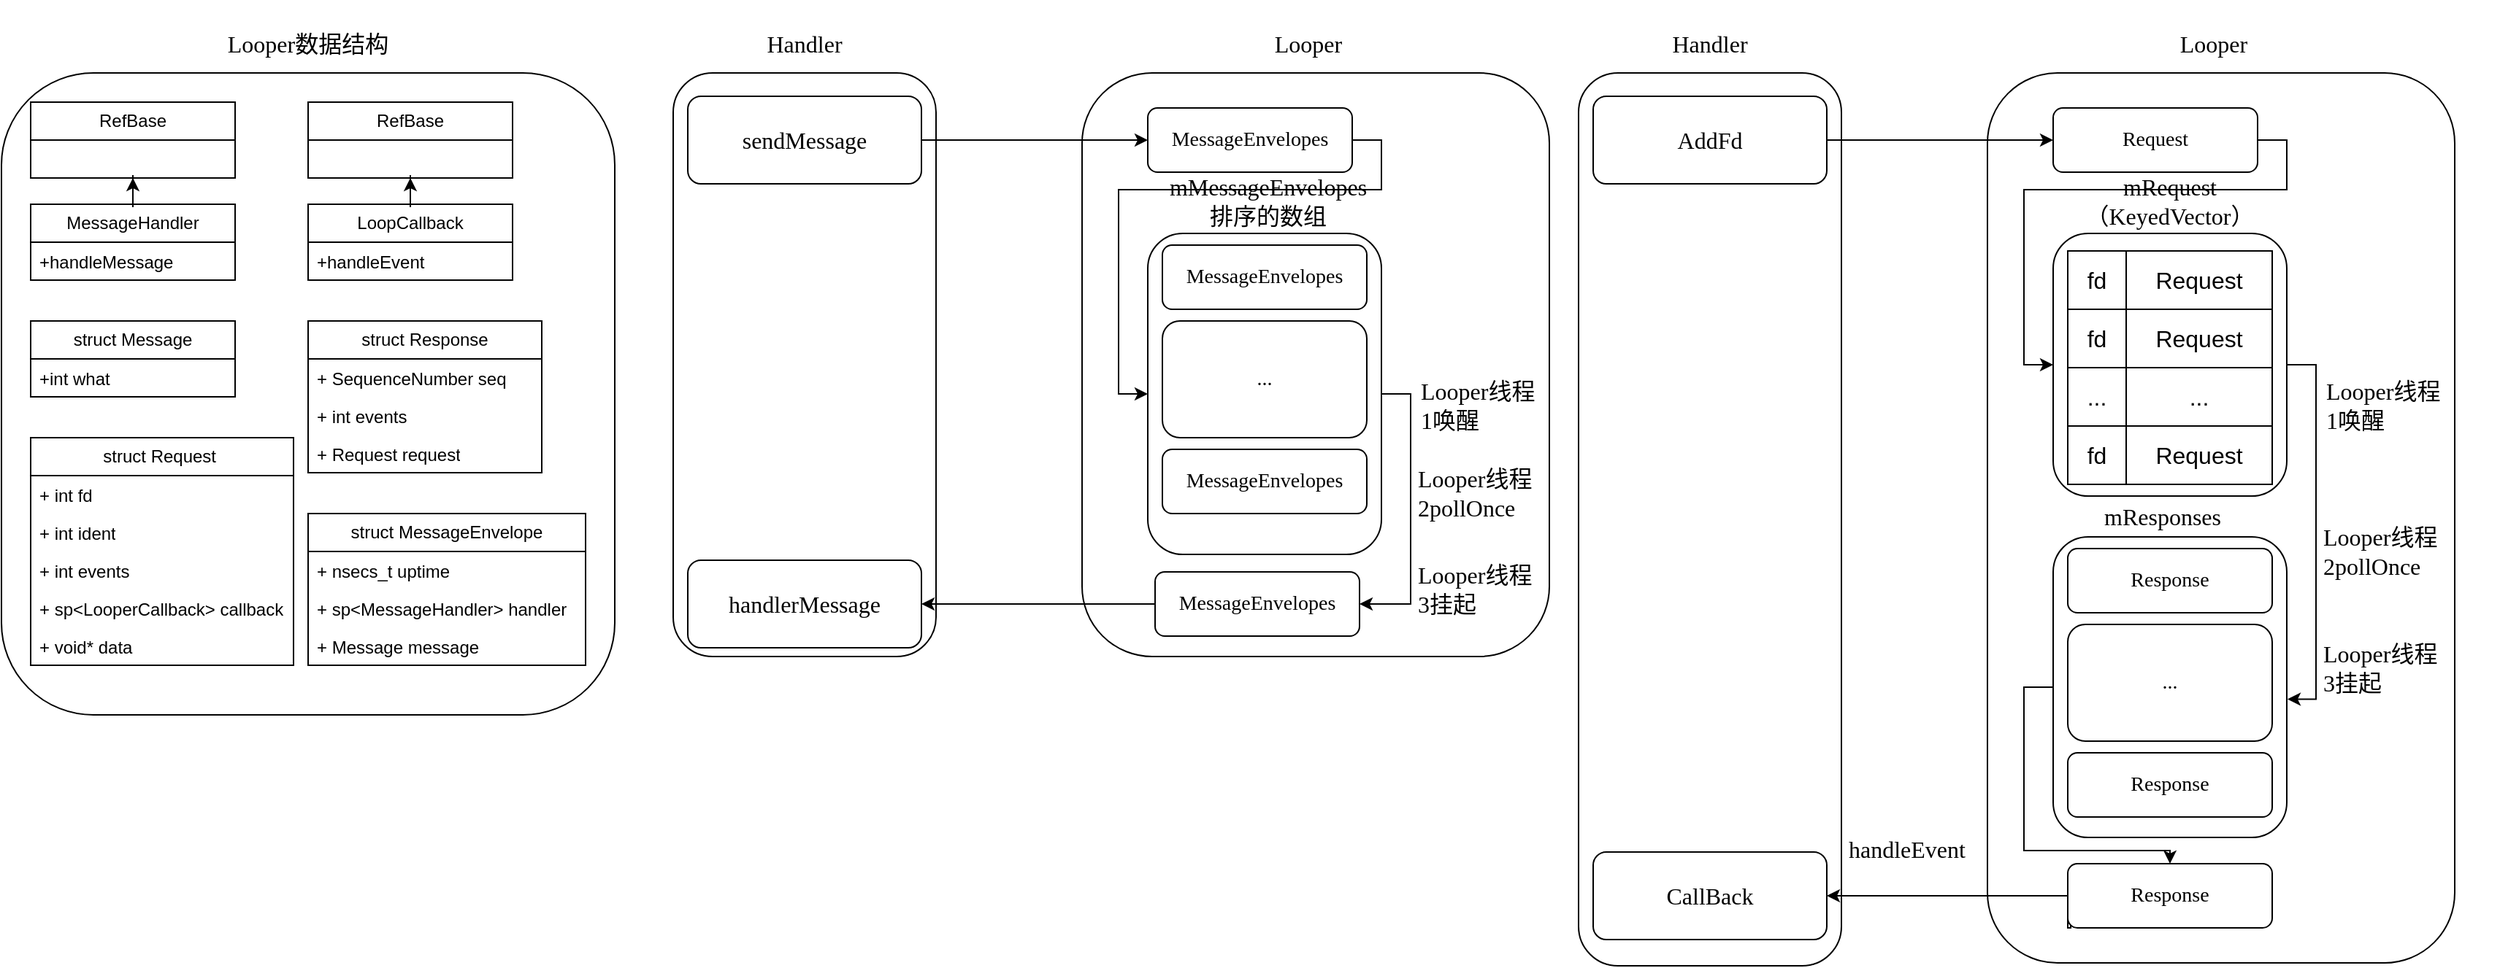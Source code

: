 <mxfile version="21.4.0" type="github">
  <diagram name="第 1 页" id="yGEDltwQHPP4p9jh612I">
    <mxGraphModel dx="1050" dy="625" grid="0" gridSize="10" guides="1" tooltips="1" connect="1" arrows="1" fold="1" page="1" pageScale="1" pageWidth="2336" pageHeight="1654" math="0" shadow="0">
      <root>
        <mxCell id="0" />
        <mxCell id="1" parent="0" />
        <mxCell id="_-670UKAEwn_WgO5kzJD-1" value="" style="rounded=1;whiteSpace=wrap;html=1;" vertex="1" parent="1">
          <mxGeometry x="140" y="100" width="420" height="440" as="geometry" />
        </mxCell>
        <mxCell id="_-670UKAEwn_WgO5kzJD-2" value="Looper数据结构" style="rounded=1;whiteSpace=wrap;html=1;strokeColor=none;fillColor=none;fontSize=16;fontFamily=Comic Sans MS;" vertex="1" parent="1">
          <mxGeometry x="290" y="50" width="120" height="60" as="geometry" />
        </mxCell>
        <mxCell id="_-670UKAEwn_WgO5kzJD-10" value="" style="edgeStyle=orthogonalEdgeStyle;rounded=0;orthogonalLoop=1;jettySize=auto;html=1;entryX=0.5;entryY=0;entryDx=0;entryDy=0;endArrow=none;endFill=0;startArrow=classic;startFill=1;" edge="1" parent="1" source="_-670UKAEwn_WgO5kzJD-3" target="_-670UKAEwn_WgO5kzJD-7">
          <mxGeometry relative="1" as="geometry" />
        </mxCell>
        <mxCell id="_-670UKAEwn_WgO5kzJD-3" value="RefBase" style="swimlane;fontStyle=0;childLayout=stackLayout;horizontal=1;startSize=26;fillColor=none;horizontalStack=0;resizeParent=1;resizeParentMax=0;resizeLast=0;collapsible=1;marginBottom=0;whiteSpace=wrap;html=1;" vertex="1" parent="1">
          <mxGeometry x="160" y="120" width="140" height="52" as="geometry" />
        </mxCell>
        <mxCell id="_-670UKAEwn_WgO5kzJD-6" value="&amp;nbsp;" style="text;strokeColor=none;fillColor=none;align=left;verticalAlign=top;spacingLeft=4;spacingRight=4;overflow=hidden;rotatable=0;points=[[0,0.5],[1,0.5]];portConstraint=eastwest;whiteSpace=wrap;html=1;" vertex="1" parent="_-670UKAEwn_WgO5kzJD-3">
          <mxGeometry y="26" width="140" height="26" as="geometry" />
        </mxCell>
        <mxCell id="_-670UKAEwn_WgO5kzJD-7" value="MessageHandler" style="swimlane;fontStyle=0;childLayout=stackLayout;horizontal=1;startSize=26;fillColor=none;horizontalStack=0;resizeParent=1;resizeParentMax=0;resizeLast=0;collapsible=1;marginBottom=0;whiteSpace=wrap;html=1;" vertex="1" parent="1">
          <mxGeometry x="160" y="190" width="140" height="52" as="geometry" />
        </mxCell>
        <mxCell id="_-670UKAEwn_WgO5kzJD-8" value="+handleMessage&amp;nbsp;" style="text;strokeColor=none;fillColor=none;align=left;verticalAlign=top;spacingLeft=4;spacingRight=4;overflow=hidden;rotatable=0;points=[[0,0.5],[1,0.5]];portConstraint=eastwest;whiteSpace=wrap;html=1;" vertex="1" parent="_-670UKAEwn_WgO5kzJD-7">
          <mxGeometry y="26" width="140" height="26" as="geometry" />
        </mxCell>
        <mxCell id="_-670UKAEwn_WgO5kzJD-11" value="" style="edgeStyle=orthogonalEdgeStyle;rounded=0;orthogonalLoop=1;jettySize=auto;html=1;entryX=0.5;entryY=0;entryDx=0;entryDy=0;endArrow=none;endFill=0;startArrow=classic;startFill=1;" edge="1" source="_-670UKAEwn_WgO5kzJD-12" target="_-670UKAEwn_WgO5kzJD-14" parent="1">
          <mxGeometry relative="1" as="geometry" />
        </mxCell>
        <mxCell id="_-670UKAEwn_WgO5kzJD-12" value="RefBase" style="swimlane;fontStyle=0;childLayout=stackLayout;horizontal=1;startSize=26;fillColor=none;horizontalStack=0;resizeParent=1;resizeParentMax=0;resizeLast=0;collapsible=1;marginBottom=0;whiteSpace=wrap;html=1;" vertex="1" parent="1">
          <mxGeometry x="350" y="120" width="140" height="52" as="geometry" />
        </mxCell>
        <mxCell id="_-670UKAEwn_WgO5kzJD-13" value="&amp;nbsp;" style="text;strokeColor=none;fillColor=none;align=left;verticalAlign=top;spacingLeft=4;spacingRight=4;overflow=hidden;rotatable=0;points=[[0,0.5],[1,0.5]];portConstraint=eastwest;whiteSpace=wrap;html=1;" vertex="1" parent="_-670UKAEwn_WgO5kzJD-12">
          <mxGeometry y="26" width="140" height="26" as="geometry" />
        </mxCell>
        <mxCell id="_-670UKAEwn_WgO5kzJD-14" value="LoopCallback" style="swimlane;fontStyle=0;childLayout=stackLayout;horizontal=1;startSize=26;fillColor=none;horizontalStack=0;resizeParent=1;resizeParentMax=0;resizeLast=0;collapsible=1;marginBottom=0;whiteSpace=wrap;html=1;" vertex="1" parent="1">
          <mxGeometry x="350" y="190" width="140" height="52" as="geometry" />
        </mxCell>
        <mxCell id="_-670UKAEwn_WgO5kzJD-15" value="&lt;pre style=&quot;border: 0px; margin-top: 0px; margin-bottom: 0px; background-color: rgb(255, 255, 255);&quot;&gt;&lt;font face=&quot;Helvetica&quot;&gt;+handleEvent&lt;/font&gt;&lt;br&gt;&lt;/pre&gt;" style="text;strokeColor=none;fillColor=none;align=left;verticalAlign=top;spacingLeft=4;spacingRight=4;overflow=hidden;rotatable=0;points=[[0,0.5],[1,0.5]];portConstraint=eastwest;whiteSpace=wrap;html=1;" vertex="1" parent="_-670UKAEwn_WgO5kzJD-14">
          <mxGeometry y="26" width="140" height="26" as="geometry" />
        </mxCell>
        <mxCell id="_-670UKAEwn_WgO5kzJD-16" value="struct Message" style="swimlane;fontStyle=0;childLayout=stackLayout;horizontal=1;startSize=26;fillColor=none;horizontalStack=0;resizeParent=1;resizeParentMax=0;resizeLast=0;collapsible=1;marginBottom=0;whiteSpace=wrap;html=1;" vertex="1" parent="1">
          <mxGeometry x="160" y="270" width="140" height="52" as="geometry" />
        </mxCell>
        <mxCell id="_-670UKAEwn_WgO5kzJD-17" value="+int what&amp;nbsp;" style="text;strokeColor=none;fillColor=none;align=left;verticalAlign=top;spacingLeft=4;spacingRight=4;overflow=hidden;rotatable=0;points=[[0,0.5],[1,0.5]];portConstraint=eastwest;whiteSpace=wrap;html=1;" vertex="1" parent="_-670UKAEwn_WgO5kzJD-16">
          <mxGeometry y="26" width="140" height="26" as="geometry" />
        </mxCell>
        <mxCell id="_-670UKAEwn_WgO5kzJD-20" value="struct Response" style="swimlane;fontStyle=0;childLayout=stackLayout;horizontal=1;startSize=26;fillColor=none;horizontalStack=0;resizeParent=1;resizeParentMax=0;resizeLast=0;collapsible=1;marginBottom=0;whiteSpace=wrap;html=1;" vertex="1" parent="1">
          <mxGeometry x="350" y="270" width="160" height="104" as="geometry" />
        </mxCell>
        <mxCell id="_-670UKAEwn_WgO5kzJD-21" value="+&amp;nbsp;SequenceNumber seq" style="text;strokeColor=none;fillColor=none;align=left;verticalAlign=top;spacingLeft=4;spacingRight=4;overflow=hidden;rotatable=0;points=[[0,0.5],[1,0.5]];portConstraint=eastwest;whiteSpace=wrap;html=1;" vertex="1" parent="_-670UKAEwn_WgO5kzJD-20">
          <mxGeometry y="26" width="160" height="26" as="geometry" />
        </mxCell>
        <mxCell id="_-670UKAEwn_WgO5kzJD-22" value="+&amp;nbsp;int events" style="text;strokeColor=none;fillColor=none;align=left;verticalAlign=top;spacingLeft=4;spacingRight=4;overflow=hidden;rotatable=0;points=[[0,0.5],[1,0.5]];portConstraint=eastwest;whiteSpace=wrap;html=1;" vertex="1" parent="_-670UKAEwn_WgO5kzJD-20">
          <mxGeometry y="52" width="160" height="26" as="geometry" />
        </mxCell>
        <mxCell id="_-670UKAEwn_WgO5kzJD-23" value="+&amp;nbsp;Request request" style="text;strokeColor=none;fillColor=none;align=left;verticalAlign=top;spacingLeft=4;spacingRight=4;overflow=hidden;rotatable=0;points=[[0,0.5],[1,0.5]];portConstraint=eastwest;whiteSpace=wrap;html=1;" vertex="1" parent="_-670UKAEwn_WgO5kzJD-20">
          <mxGeometry y="78" width="160" height="26" as="geometry" />
        </mxCell>
        <mxCell id="_-670UKAEwn_WgO5kzJD-24" value="struct Request&amp;nbsp;" style="swimlane;fontStyle=0;childLayout=stackLayout;horizontal=1;startSize=26;fillColor=none;horizontalStack=0;resizeParent=1;resizeParentMax=0;resizeLast=0;collapsible=1;marginBottom=0;whiteSpace=wrap;html=1;" vertex="1" parent="1">
          <mxGeometry x="160" y="350" width="180" height="156" as="geometry" />
        </mxCell>
        <mxCell id="_-670UKAEwn_WgO5kzJD-25" value="+&amp;nbsp;int fd" style="text;strokeColor=none;fillColor=none;align=left;verticalAlign=top;spacingLeft=4;spacingRight=4;overflow=hidden;rotatable=0;points=[[0,0.5],[1,0.5]];portConstraint=eastwest;whiteSpace=wrap;html=1;" vertex="1" parent="_-670UKAEwn_WgO5kzJD-24">
          <mxGeometry y="26" width="180" height="26" as="geometry" />
        </mxCell>
        <mxCell id="_-670UKAEwn_WgO5kzJD-26" value="+&amp;nbsp;int ident" style="text;strokeColor=none;fillColor=none;align=left;verticalAlign=top;spacingLeft=4;spacingRight=4;overflow=hidden;rotatable=0;points=[[0,0.5],[1,0.5]];portConstraint=eastwest;whiteSpace=wrap;html=1;" vertex="1" parent="_-670UKAEwn_WgO5kzJD-24">
          <mxGeometry y="52" width="180" height="26" as="geometry" />
        </mxCell>
        <mxCell id="_-670UKAEwn_WgO5kzJD-27" value="+&amp;nbsp;int events" style="text;strokeColor=none;fillColor=none;align=left;verticalAlign=top;spacingLeft=4;spacingRight=4;overflow=hidden;rotatable=0;points=[[0,0.5],[1,0.5]];portConstraint=eastwest;whiteSpace=wrap;html=1;" vertex="1" parent="_-670UKAEwn_WgO5kzJD-24">
          <mxGeometry y="78" width="180" height="26" as="geometry" />
        </mxCell>
        <mxCell id="_-670UKAEwn_WgO5kzJD-29" value="+&amp;nbsp;sp&amp;lt;LooperCallback&amp;gt; callback" style="text;strokeColor=none;fillColor=none;align=left;verticalAlign=top;spacingLeft=4;spacingRight=4;overflow=hidden;rotatable=0;points=[[0,0.5],[1,0.5]];portConstraint=eastwest;whiteSpace=wrap;html=1;" vertex="1" parent="_-670UKAEwn_WgO5kzJD-24">
          <mxGeometry y="104" width="180" height="26" as="geometry" />
        </mxCell>
        <mxCell id="_-670UKAEwn_WgO5kzJD-28" value="+&amp;nbsp;void* data" style="text;strokeColor=none;fillColor=none;align=left;verticalAlign=top;spacingLeft=4;spacingRight=4;overflow=hidden;rotatable=0;points=[[0,0.5],[1,0.5]];portConstraint=eastwest;whiteSpace=wrap;html=1;" vertex="1" parent="_-670UKAEwn_WgO5kzJD-24">
          <mxGeometry y="130" width="180" height="26" as="geometry" />
        </mxCell>
        <mxCell id="_-670UKAEwn_WgO5kzJD-30" value="struct MessageEnvelope" style="swimlane;fontStyle=0;childLayout=stackLayout;horizontal=1;startSize=26;fillColor=none;horizontalStack=0;resizeParent=1;resizeParentMax=0;resizeLast=0;collapsible=1;marginBottom=0;whiteSpace=wrap;html=1;" vertex="1" parent="1">
          <mxGeometry x="350" y="402" width="190" height="104" as="geometry" />
        </mxCell>
        <mxCell id="_-670UKAEwn_WgO5kzJD-31" value="+&amp;nbsp;nsecs_t uptime" style="text;strokeColor=none;fillColor=none;align=left;verticalAlign=top;spacingLeft=4;spacingRight=4;overflow=hidden;rotatable=0;points=[[0,0.5],[1,0.5]];portConstraint=eastwest;whiteSpace=wrap;html=1;" vertex="1" parent="_-670UKAEwn_WgO5kzJD-30">
          <mxGeometry y="26" width="190" height="26" as="geometry" />
        </mxCell>
        <mxCell id="_-670UKAEwn_WgO5kzJD-32" value="+&amp;nbsp;sp&amp;lt;MessageHandler&amp;gt; handler" style="text;strokeColor=none;fillColor=none;align=left;verticalAlign=top;spacingLeft=4;spacingRight=4;overflow=hidden;rotatable=0;points=[[0,0.5],[1,0.5]];portConstraint=eastwest;whiteSpace=wrap;html=1;" vertex="1" parent="_-670UKAEwn_WgO5kzJD-30">
          <mxGeometry y="52" width="190" height="26" as="geometry" />
        </mxCell>
        <mxCell id="_-670UKAEwn_WgO5kzJD-33" value="+&amp;nbsp;Message message" style="text;strokeColor=none;fillColor=none;align=left;verticalAlign=top;spacingLeft=4;spacingRight=4;overflow=hidden;rotatable=0;points=[[0,0.5],[1,0.5]];portConstraint=eastwest;whiteSpace=wrap;html=1;" vertex="1" parent="_-670UKAEwn_WgO5kzJD-30">
          <mxGeometry y="78" width="190" height="26" as="geometry" />
        </mxCell>
        <mxCell id="_-670UKAEwn_WgO5kzJD-34" value="" style="rounded=1;whiteSpace=wrap;html=1;" vertex="1" parent="1">
          <mxGeometry x="600" y="100" width="180" height="400" as="geometry" />
        </mxCell>
        <mxCell id="_-670UKAEwn_WgO5kzJD-35" value="Handler" style="rounded=1;whiteSpace=wrap;html=1;strokeColor=none;fillColor=none;fontSize=16;fontFamily=Comic Sans MS;" vertex="1" parent="1">
          <mxGeometry x="630" y="50" width="120" height="60" as="geometry" />
        </mxCell>
        <mxCell id="_-670UKAEwn_WgO5kzJD-36" value="&lt;font style=&quot;font-size: 16px;&quot;&gt;sendMessage&lt;/font&gt;" style="rounded=1;whiteSpace=wrap;html=1;fontFamily=Comic Sans MS;" vertex="1" parent="1">
          <mxGeometry x="610" y="116" width="160" height="60" as="geometry" />
        </mxCell>
        <mxCell id="_-670UKAEwn_WgO5kzJD-37" value="&lt;font style=&quot;font-size: 16px;&quot;&gt;handlerMessage&lt;/font&gt;" style="rounded=1;whiteSpace=wrap;html=1;fontFamily=Comic Sans MS;" vertex="1" parent="1">
          <mxGeometry x="610" y="434" width="160" height="60" as="geometry" />
        </mxCell>
        <mxCell id="_-670UKAEwn_WgO5kzJD-38" value="" style="rounded=1;whiteSpace=wrap;html=1;" vertex="1" parent="1">
          <mxGeometry x="880" y="100" width="320" height="400" as="geometry" />
        </mxCell>
        <mxCell id="_-670UKAEwn_WgO5kzJD-39" value="Looper" style="rounded=1;whiteSpace=wrap;html=1;strokeColor=none;fillColor=none;fontSize=16;fontFamily=Comic Sans MS;" vertex="1" parent="1">
          <mxGeometry x="975" y="50" width="120" height="60" as="geometry" />
        </mxCell>
        <mxCell id="_-670UKAEwn_WgO5kzJD-46" style="edgeStyle=orthogonalEdgeStyle;rounded=0;orthogonalLoop=1;jettySize=auto;html=1;exitX=1;exitY=0.5;exitDx=0;exitDy=0;entryX=1;entryY=0.5;entryDx=0;entryDy=0;" edge="1" parent="1" source="_-670UKAEwn_WgO5kzJD-40" target="_-670UKAEwn_WgO5kzJD-45">
          <mxGeometry relative="1" as="geometry" />
        </mxCell>
        <mxCell id="_-670UKAEwn_WgO5kzJD-40" value="" style="rounded=1;whiteSpace=wrap;html=1;fontFamily=Comic Sans MS;" vertex="1" parent="1">
          <mxGeometry x="925" y="210" width="160" height="220" as="geometry" />
        </mxCell>
        <mxCell id="_-670UKAEwn_WgO5kzJD-41" value="mMessageEnvelopes&lt;br&gt;排序的数组" style="rounded=1;whiteSpace=wrap;html=1;strokeColor=none;fillColor=none;fontSize=16;fontFamily=Comic Sans MS;" vertex="1" parent="1">
          <mxGeometry x="945" y="158" width="125" height="60" as="geometry" />
        </mxCell>
        <mxCell id="_-670UKAEwn_WgO5kzJD-42" value="MessageEnvelopes" style="rounded=1;whiteSpace=wrap;html=1;fontSize=14;fontFamily=Comic Sans MS;" vertex="1" parent="1">
          <mxGeometry x="935" y="218" width="140" height="44" as="geometry" />
        </mxCell>
        <mxCell id="_-670UKAEwn_WgO5kzJD-43" value="MessageEnvelopes" style="rounded=1;whiteSpace=wrap;html=1;fontSize=14;fontFamily=Comic Sans MS;" vertex="1" parent="1">
          <mxGeometry x="935" y="358" width="140" height="44" as="geometry" />
        </mxCell>
        <mxCell id="_-670UKAEwn_WgO5kzJD-44" value="..." style="rounded=1;whiteSpace=wrap;html=1;fontSize=14;fontFamily=Comic Sans MS;" vertex="1" parent="1">
          <mxGeometry x="935" y="270" width="140" height="80" as="geometry" />
        </mxCell>
        <mxCell id="_-670UKAEwn_WgO5kzJD-50" style="edgeStyle=orthogonalEdgeStyle;rounded=0;orthogonalLoop=1;jettySize=auto;html=1;exitX=0;exitY=0.5;exitDx=0;exitDy=0;" edge="1" parent="1" source="_-670UKAEwn_WgO5kzJD-45" target="_-670UKAEwn_WgO5kzJD-37">
          <mxGeometry relative="1" as="geometry" />
        </mxCell>
        <mxCell id="_-670UKAEwn_WgO5kzJD-45" value="MessageEnvelopes" style="rounded=1;whiteSpace=wrap;html=1;fontSize=14;fontFamily=Comic Sans MS;" vertex="1" parent="1">
          <mxGeometry x="930" y="442" width="140" height="44" as="geometry" />
        </mxCell>
        <mxCell id="_-670UKAEwn_WgO5kzJD-49" style="edgeStyle=orthogonalEdgeStyle;rounded=0;orthogonalLoop=1;jettySize=auto;html=1;exitX=1;exitY=0.5;exitDx=0;exitDy=0;entryX=0;entryY=0.5;entryDx=0;entryDy=0;" edge="1" parent="1" source="_-670UKAEwn_WgO5kzJD-47" target="_-670UKAEwn_WgO5kzJD-40">
          <mxGeometry relative="1" as="geometry">
            <Array as="points">
              <mxPoint x="1085" y="146" />
              <mxPoint x="1085" y="180" />
              <mxPoint x="905" y="180" />
              <mxPoint x="905" y="320" />
            </Array>
          </mxGeometry>
        </mxCell>
        <mxCell id="_-670UKAEwn_WgO5kzJD-47" value="MessageEnvelopes" style="rounded=1;whiteSpace=wrap;html=1;fontSize=14;fontFamily=Comic Sans MS;" vertex="1" parent="1">
          <mxGeometry x="925" y="124" width="140" height="44" as="geometry" />
        </mxCell>
        <mxCell id="_-670UKAEwn_WgO5kzJD-48" style="edgeStyle=orthogonalEdgeStyle;rounded=0;orthogonalLoop=1;jettySize=auto;html=1;exitX=1;exitY=0.5;exitDx=0;exitDy=0;entryX=0;entryY=0.5;entryDx=0;entryDy=0;" edge="1" parent="1" source="_-670UKAEwn_WgO5kzJD-36" target="_-670UKAEwn_WgO5kzJD-47">
          <mxGeometry relative="1" as="geometry" />
        </mxCell>
        <mxCell id="_-670UKAEwn_WgO5kzJD-51" value="Looper线程&lt;br&gt;2pollOnce" style="rounded=1;whiteSpace=wrap;html=1;strokeColor=none;fillColor=none;fontSize=16;fontFamily=Comic Sans MS;align=left;" vertex="1" parent="1">
          <mxGeometry x="1108" y="358" width="120" height="60" as="geometry" />
        </mxCell>
        <mxCell id="_-670UKAEwn_WgO5kzJD-52" value="&lt;div style=&quot;&quot;&gt;&lt;span style=&quot;background-color: initial;&quot;&gt;Looper线程&lt;/span&gt;&lt;/div&gt;1唤醒" style="rounded=1;whiteSpace=wrap;html=1;strokeColor=none;fillColor=none;fontSize=16;fontFamily=Comic Sans MS;align=left;" vertex="1" parent="1">
          <mxGeometry x="1110" y="298" width="120" height="60" as="geometry" />
        </mxCell>
        <mxCell id="_-670UKAEwn_WgO5kzJD-53" value="Looper线程&lt;br&gt;3挂起" style="rounded=1;whiteSpace=wrap;html=1;strokeColor=none;fillColor=none;fontSize=16;fontFamily=Comic Sans MS;align=left;" vertex="1" parent="1">
          <mxGeometry x="1108" y="424" width="120" height="60" as="geometry" />
        </mxCell>
        <mxCell id="_-670UKAEwn_WgO5kzJD-54" value="" style="rounded=1;whiteSpace=wrap;html=1;" vertex="1" parent="1">
          <mxGeometry x="1220" y="100" width="180" height="612" as="geometry" />
        </mxCell>
        <mxCell id="_-670UKAEwn_WgO5kzJD-55" value="Handler" style="rounded=1;whiteSpace=wrap;html=1;strokeColor=none;fillColor=none;fontSize=16;fontFamily=Comic Sans MS;" vertex="1" parent="1">
          <mxGeometry x="1250" y="50" width="120" height="60" as="geometry" />
        </mxCell>
        <mxCell id="_-670UKAEwn_WgO5kzJD-56" value="&lt;font style=&quot;font-size: 16px;&quot;&gt;AddFd&lt;/font&gt;" style="rounded=1;whiteSpace=wrap;html=1;fontFamily=Comic Sans MS;" vertex="1" parent="1">
          <mxGeometry x="1230" y="116" width="160" height="60" as="geometry" />
        </mxCell>
        <mxCell id="_-670UKAEwn_WgO5kzJD-57" value="&lt;font style=&quot;font-size: 16px;&quot;&gt;CallBack&lt;/font&gt;" style="rounded=1;whiteSpace=wrap;html=1;fontFamily=Comic Sans MS;" vertex="1" parent="1">
          <mxGeometry x="1230" y="634" width="160" height="60" as="geometry" />
        </mxCell>
        <mxCell id="_-670UKAEwn_WgO5kzJD-58" value="" style="rounded=1;whiteSpace=wrap;html=1;" vertex="1" parent="1">
          <mxGeometry x="1500" y="100" width="320" height="610" as="geometry" />
        </mxCell>
        <mxCell id="_-670UKAEwn_WgO5kzJD-59" value="Looper" style="rounded=1;whiteSpace=wrap;html=1;strokeColor=none;fillColor=none;fontSize=16;fontFamily=Comic Sans MS;" vertex="1" parent="1">
          <mxGeometry x="1595" y="50" width="120" height="60" as="geometry" />
        </mxCell>
        <mxCell id="_-670UKAEwn_WgO5kzJD-60" style="edgeStyle=orthogonalEdgeStyle;rounded=0;orthogonalLoop=1;jettySize=auto;html=1;exitX=1;exitY=0.5;exitDx=0;exitDy=0;entryX=1.003;entryY=0.54;entryDx=0;entryDy=0;entryPerimeter=0;" edge="1" source="_-670UKAEwn_WgO5kzJD-61" target="_-670UKAEwn_WgO5kzJD-124" parent="1">
          <mxGeometry relative="1" as="geometry">
            <mxPoint x="1690" y="464" as="targetPoint" />
          </mxGeometry>
        </mxCell>
        <mxCell id="_-670UKAEwn_WgO5kzJD-61" value="" style="rounded=1;whiteSpace=wrap;html=1;fontFamily=Comic Sans MS;" vertex="1" parent="1">
          <mxGeometry x="1545" y="210" width="160" height="180" as="geometry" />
        </mxCell>
        <mxCell id="_-670UKAEwn_WgO5kzJD-62" value="mRequest（KeyedVector）" style="rounded=1;whiteSpace=wrap;html=1;strokeColor=none;fillColor=none;fontSize=16;fontFamily=Comic Sans MS;" vertex="1" parent="1">
          <mxGeometry x="1565" y="158" width="120" height="60" as="geometry" />
        </mxCell>
        <mxCell id="_-670UKAEwn_WgO5kzJD-68" style="edgeStyle=orthogonalEdgeStyle;rounded=0;orthogonalLoop=1;jettySize=auto;html=1;exitX=1;exitY=0.5;exitDx=0;exitDy=0;entryX=0;entryY=0.5;entryDx=0;entryDy=0;" edge="1" source="_-670UKAEwn_WgO5kzJD-69" target="_-670UKAEwn_WgO5kzJD-61" parent="1">
          <mxGeometry relative="1" as="geometry">
            <Array as="points">
              <mxPoint x="1705" y="146" />
              <mxPoint x="1705" y="180" />
              <mxPoint x="1525" y="180" />
              <mxPoint x="1525" y="300" />
            </Array>
          </mxGeometry>
        </mxCell>
        <mxCell id="_-670UKAEwn_WgO5kzJD-69" value="Request" style="rounded=1;whiteSpace=wrap;html=1;fontSize=14;fontFamily=Comic Sans MS;" vertex="1" parent="1">
          <mxGeometry x="1545" y="124" width="140" height="44" as="geometry" />
        </mxCell>
        <mxCell id="_-670UKAEwn_WgO5kzJD-70" style="edgeStyle=orthogonalEdgeStyle;rounded=0;orthogonalLoop=1;jettySize=auto;html=1;exitX=1;exitY=0.5;exitDx=0;exitDy=0;entryX=0;entryY=0.5;entryDx=0;entryDy=0;" edge="1" source="_-670UKAEwn_WgO5kzJD-56" target="_-670UKAEwn_WgO5kzJD-69" parent="1">
          <mxGeometry relative="1" as="geometry" />
        </mxCell>
        <mxCell id="_-670UKAEwn_WgO5kzJD-71" value="Looper线程&lt;br&gt;2pollOnce" style="rounded=1;whiteSpace=wrap;html=1;strokeColor=none;fillColor=none;fontSize=16;fontFamily=Comic Sans MS;align=left;" vertex="1" parent="1">
          <mxGeometry x="1728" y="398" width="120" height="60" as="geometry" />
        </mxCell>
        <mxCell id="_-670UKAEwn_WgO5kzJD-72" value="&lt;div style=&quot;&quot;&gt;&lt;span style=&quot;background-color: initial;&quot;&gt;Looper线程&lt;/span&gt;&lt;/div&gt;1唤醒" style="rounded=1;whiteSpace=wrap;html=1;strokeColor=none;fillColor=none;fontSize=16;fontFamily=Comic Sans MS;align=left;" vertex="1" parent="1">
          <mxGeometry x="1730" y="298" width="120" height="60" as="geometry" />
        </mxCell>
        <mxCell id="_-670UKAEwn_WgO5kzJD-73" value="Looper线程&lt;br&gt;3挂起" style="rounded=1;whiteSpace=wrap;html=1;strokeColor=none;fillColor=none;fontSize=16;fontFamily=Comic Sans MS;align=left;" vertex="1" parent="1">
          <mxGeometry x="1728" y="478" width="120" height="60" as="geometry" />
        </mxCell>
        <mxCell id="_-670UKAEwn_WgO5kzJD-74" value="" style="shape=table;startSize=0;container=1;collapsible=0;childLayout=tableLayout;" vertex="1" parent="1">
          <mxGeometry x="1555" y="222" width="140" height="160" as="geometry" />
        </mxCell>
        <mxCell id="_-670UKAEwn_WgO5kzJD-75" value="" style="shape=tableRow;horizontal=0;startSize=0;swimlaneHead=0;swimlaneBody=0;strokeColor=inherit;top=0;left=0;bottom=0;right=0;collapsible=0;dropTarget=0;fillColor=none;points=[[0,0.5],[1,0.5]];portConstraint=eastwest;" vertex="1" parent="_-670UKAEwn_WgO5kzJD-74">
          <mxGeometry width="140" height="40" as="geometry" />
        </mxCell>
        <mxCell id="_-670UKAEwn_WgO5kzJD-76" value="fd" style="shape=partialRectangle;html=1;whiteSpace=wrap;connectable=0;strokeColor=inherit;overflow=hidden;fillColor=none;top=0;left=0;bottom=0;right=0;pointerEvents=1;fontSize=16;" vertex="1" parent="_-670UKAEwn_WgO5kzJD-75">
          <mxGeometry width="40" height="40" as="geometry">
            <mxRectangle width="40" height="40" as="alternateBounds" />
          </mxGeometry>
        </mxCell>
        <mxCell id="_-670UKAEwn_WgO5kzJD-77" value="&lt;font style=&quot;font-size: 16px;&quot;&gt;Request&lt;/font&gt;" style="shape=partialRectangle;html=1;whiteSpace=wrap;connectable=0;strokeColor=inherit;overflow=hidden;fillColor=none;top=0;left=0;bottom=0;right=0;pointerEvents=1;" vertex="1" parent="_-670UKAEwn_WgO5kzJD-75">
          <mxGeometry x="40" width="100" height="40" as="geometry">
            <mxRectangle width="100" height="40" as="alternateBounds" />
          </mxGeometry>
        </mxCell>
        <mxCell id="_-670UKAEwn_WgO5kzJD-78" value="" style="shape=tableRow;horizontal=0;startSize=0;swimlaneHead=0;swimlaneBody=0;strokeColor=inherit;top=0;left=0;bottom=0;right=0;collapsible=0;dropTarget=0;fillColor=none;points=[[0,0.5],[1,0.5]];portConstraint=eastwest;" vertex="1" parent="_-670UKAEwn_WgO5kzJD-74">
          <mxGeometry y="40" width="140" height="40" as="geometry" />
        </mxCell>
        <mxCell id="_-670UKAEwn_WgO5kzJD-79" value="fd" style="shape=partialRectangle;html=1;whiteSpace=wrap;connectable=0;strokeColor=inherit;overflow=hidden;fillColor=none;top=0;left=0;bottom=0;right=0;pointerEvents=1;fontSize=16;" vertex="1" parent="_-670UKAEwn_WgO5kzJD-78">
          <mxGeometry width="40" height="40" as="geometry">
            <mxRectangle width="40" height="40" as="alternateBounds" />
          </mxGeometry>
        </mxCell>
        <mxCell id="_-670UKAEwn_WgO5kzJD-80" value="Request" style="shape=partialRectangle;html=1;whiteSpace=wrap;connectable=0;strokeColor=inherit;overflow=hidden;fillColor=none;top=0;left=0;bottom=0;right=0;pointerEvents=1;fontSize=16;" vertex="1" parent="_-670UKAEwn_WgO5kzJD-78">
          <mxGeometry x="40" width="100" height="40" as="geometry">
            <mxRectangle width="100" height="40" as="alternateBounds" />
          </mxGeometry>
        </mxCell>
        <mxCell id="_-670UKAEwn_WgO5kzJD-81" value="" style="shape=tableRow;horizontal=0;startSize=0;swimlaneHead=0;swimlaneBody=0;strokeColor=inherit;top=0;left=0;bottom=0;right=0;collapsible=0;dropTarget=0;fillColor=none;points=[[0,0.5],[1,0.5]];portConstraint=eastwest;" vertex="1" parent="_-670UKAEwn_WgO5kzJD-74">
          <mxGeometry y="80" width="140" height="40" as="geometry" />
        </mxCell>
        <mxCell id="_-670UKAEwn_WgO5kzJD-82" value="..." style="shape=partialRectangle;html=1;whiteSpace=wrap;connectable=0;strokeColor=inherit;overflow=hidden;fillColor=none;top=0;left=0;bottom=0;right=0;pointerEvents=1;fontSize=16;" vertex="1" parent="_-670UKAEwn_WgO5kzJD-81">
          <mxGeometry width="40" height="40" as="geometry">
            <mxRectangle width="40" height="40" as="alternateBounds" />
          </mxGeometry>
        </mxCell>
        <mxCell id="_-670UKAEwn_WgO5kzJD-83" value="..." style="shape=partialRectangle;html=1;whiteSpace=wrap;connectable=0;strokeColor=inherit;overflow=hidden;fillColor=none;top=0;left=0;bottom=0;right=0;pointerEvents=1;fontSize=16;" vertex="1" parent="_-670UKAEwn_WgO5kzJD-81">
          <mxGeometry x="40" width="100" height="40" as="geometry">
            <mxRectangle width="100" height="40" as="alternateBounds" />
          </mxGeometry>
        </mxCell>
        <mxCell id="_-670UKAEwn_WgO5kzJD-84" value="" style="shape=tableRow;horizontal=0;startSize=0;swimlaneHead=0;swimlaneBody=0;strokeColor=inherit;top=0;left=0;bottom=0;right=0;collapsible=0;dropTarget=0;fillColor=none;points=[[0,0.5],[1,0.5]];portConstraint=eastwest;" vertex="1" parent="_-670UKAEwn_WgO5kzJD-74">
          <mxGeometry y="120" width="140" height="40" as="geometry" />
        </mxCell>
        <mxCell id="_-670UKAEwn_WgO5kzJD-85" value="fd" style="shape=partialRectangle;html=1;whiteSpace=wrap;connectable=0;strokeColor=inherit;overflow=hidden;fillColor=none;top=0;left=0;bottom=0;right=0;pointerEvents=1;fontSize=16;" vertex="1" parent="_-670UKAEwn_WgO5kzJD-84">
          <mxGeometry width="40" height="40" as="geometry">
            <mxRectangle width="40" height="40" as="alternateBounds" />
          </mxGeometry>
        </mxCell>
        <mxCell id="_-670UKAEwn_WgO5kzJD-86" value="Request" style="shape=partialRectangle;html=1;whiteSpace=wrap;connectable=0;strokeColor=inherit;overflow=hidden;fillColor=none;top=0;left=0;bottom=0;right=0;pointerEvents=1;fontSize=16;" vertex="1" parent="_-670UKAEwn_WgO5kzJD-84">
          <mxGeometry x="40" width="100" height="40" as="geometry">
            <mxRectangle width="100" height="40" as="alternateBounds" />
          </mxGeometry>
        </mxCell>
        <mxCell id="_-670UKAEwn_WgO5kzJD-123" value="mResponses" style="rounded=1;whiteSpace=wrap;html=1;strokeColor=none;fillColor=none;fontSize=16;fontFamily=Comic Sans MS;" vertex="1" parent="1">
          <mxGeometry x="1560" y="374" width="120" height="60" as="geometry" />
        </mxCell>
        <mxCell id="_-670UKAEwn_WgO5kzJD-130" style="edgeStyle=orthogonalEdgeStyle;rounded=0;orthogonalLoop=1;jettySize=auto;html=1;exitX=0;exitY=0.5;exitDx=0;exitDy=0;entryX=0.5;entryY=0;entryDx=0;entryDy=0;" edge="1" parent="1" source="_-670UKAEwn_WgO5kzJD-124" target="_-670UKAEwn_WgO5kzJD-129">
          <mxGeometry relative="1" as="geometry">
            <Array as="points">
              <mxPoint x="1525" y="521" />
              <mxPoint x="1525" y="633" />
              <mxPoint x="1625" y="633" />
            </Array>
          </mxGeometry>
        </mxCell>
        <mxCell id="_-670UKAEwn_WgO5kzJD-124" value="" style="rounded=1;whiteSpace=wrap;html=1;fontFamily=Comic Sans MS;" vertex="1" parent="1">
          <mxGeometry x="1545" y="418" width="160" height="206" as="geometry" />
        </mxCell>
        <mxCell id="_-670UKAEwn_WgO5kzJD-125" value="Response" style="rounded=1;whiteSpace=wrap;html=1;fontSize=14;fontFamily=Comic Sans MS;" vertex="1" parent="1">
          <mxGeometry x="1555" y="426" width="140" height="44" as="geometry" />
        </mxCell>
        <mxCell id="_-670UKAEwn_WgO5kzJD-126" value="Response" style="rounded=1;whiteSpace=wrap;html=1;fontSize=14;fontFamily=Comic Sans MS;" vertex="1" parent="1">
          <mxGeometry x="1555" y="566" width="140" height="44" as="geometry" />
        </mxCell>
        <mxCell id="_-670UKAEwn_WgO5kzJD-127" value="..." style="rounded=1;whiteSpace=wrap;html=1;fontSize=14;fontFamily=Comic Sans MS;" vertex="1" parent="1">
          <mxGeometry x="1555" y="478" width="140" height="80" as="geometry" />
        </mxCell>
        <mxCell id="_-670UKAEwn_WgO5kzJD-131" style="edgeStyle=orthogonalEdgeStyle;rounded=0;orthogonalLoop=1;jettySize=auto;html=1;exitX=0;exitY=0.5;exitDx=0;exitDy=0;entryX=1;entryY=0.5;entryDx=0;entryDy=0;" edge="1" parent="1" source="_-670UKAEwn_WgO5kzJD-129" target="_-670UKAEwn_WgO5kzJD-57">
          <mxGeometry relative="1" as="geometry">
            <Array as="points">
              <mxPoint x="1555" y="686" />
              <mxPoint x="1557" y="686" />
              <mxPoint x="1557" y="664" />
              <mxPoint x="1390" y="664" />
            </Array>
          </mxGeometry>
        </mxCell>
        <mxCell id="_-670UKAEwn_WgO5kzJD-129" value="Response" style="rounded=1;whiteSpace=wrap;html=1;fontSize=14;fontFamily=Comic Sans MS;" vertex="1" parent="1">
          <mxGeometry x="1555" y="642" width="140" height="44" as="geometry" />
        </mxCell>
        <mxCell id="_-670UKAEwn_WgO5kzJD-132" value="handleEvent" style="rounded=1;whiteSpace=wrap;html=1;strokeColor=none;fillColor=none;fontSize=16;fontFamily=Comic Sans MS;align=left;" vertex="1" parent="1">
          <mxGeometry x="1403" y="602" width="120" height="60" as="geometry" />
        </mxCell>
      </root>
    </mxGraphModel>
  </diagram>
</mxfile>
